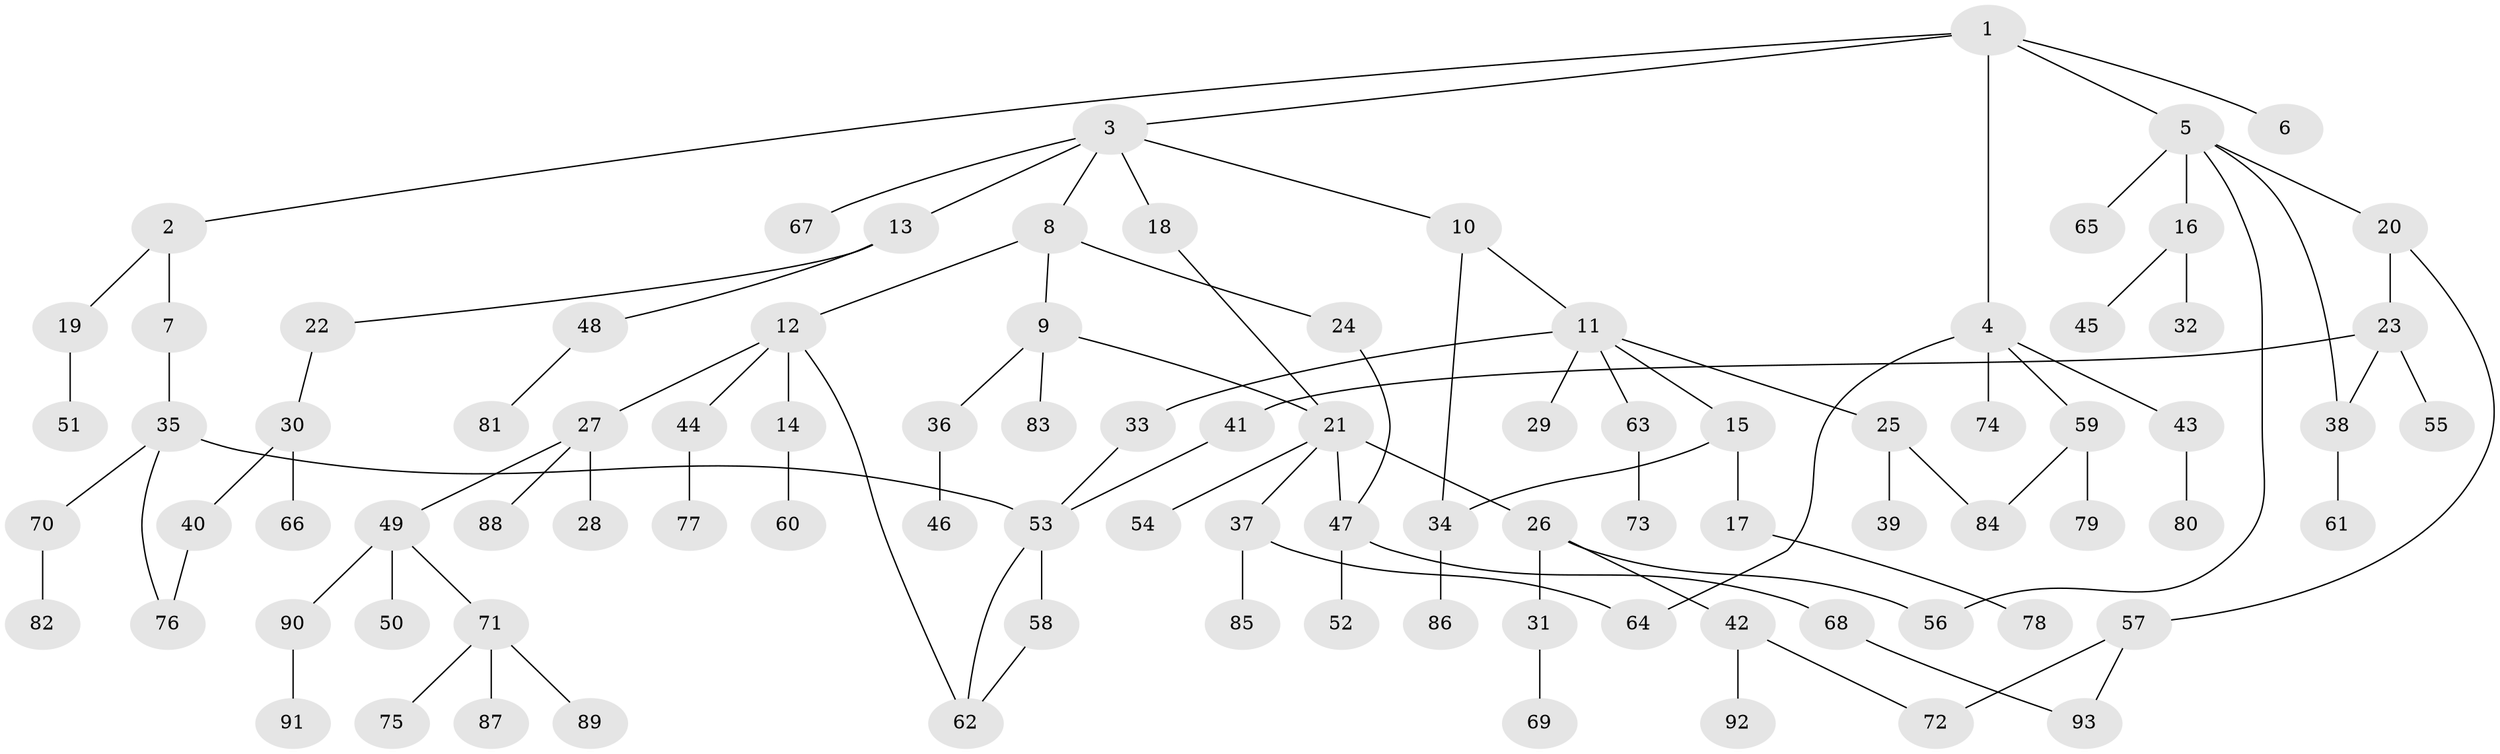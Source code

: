 // Generated by graph-tools (version 1.1) at 2025/49/03/09/25 03:49:25]
// undirected, 93 vertices, 106 edges
graph export_dot {
graph [start="1"]
  node [color=gray90,style=filled];
  1;
  2;
  3;
  4;
  5;
  6;
  7;
  8;
  9;
  10;
  11;
  12;
  13;
  14;
  15;
  16;
  17;
  18;
  19;
  20;
  21;
  22;
  23;
  24;
  25;
  26;
  27;
  28;
  29;
  30;
  31;
  32;
  33;
  34;
  35;
  36;
  37;
  38;
  39;
  40;
  41;
  42;
  43;
  44;
  45;
  46;
  47;
  48;
  49;
  50;
  51;
  52;
  53;
  54;
  55;
  56;
  57;
  58;
  59;
  60;
  61;
  62;
  63;
  64;
  65;
  66;
  67;
  68;
  69;
  70;
  71;
  72;
  73;
  74;
  75;
  76;
  77;
  78;
  79;
  80;
  81;
  82;
  83;
  84;
  85;
  86;
  87;
  88;
  89;
  90;
  91;
  92;
  93;
  1 -- 2;
  1 -- 3;
  1 -- 4;
  1 -- 5;
  1 -- 6;
  2 -- 7;
  2 -- 19;
  3 -- 8;
  3 -- 10;
  3 -- 13;
  3 -- 18;
  3 -- 67;
  4 -- 43;
  4 -- 59;
  4 -- 74;
  4 -- 64;
  5 -- 16;
  5 -- 20;
  5 -- 38;
  5 -- 65;
  5 -- 56;
  7 -- 35;
  8 -- 9;
  8 -- 12;
  8 -- 24;
  9 -- 21;
  9 -- 36;
  9 -- 83;
  10 -- 11;
  10 -- 34;
  11 -- 15;
  11 -- 25;
  11 -- 29;
  11 -- 33;
  11 -- 63;
  12 -- 14;
  12 -- 27;
  12 -- 44;
  12 -- 62;
  13 -- 22;
  13 -- 48;
  14 -- 60;
  15 -- 17;
  15 -- 34;
  16 -- 32;
  16 -- 45;
  17 -- 78;
  18 -- 21;
  19 -- 51;
  20 -- 23;
  20 -- 57;
  21 -- 26;
  21 -- 37;
  21 -- 47;
  21 -- 54;
  22 -- 30;
  23 -- 41;
  23 -- 55;
  23 -- 38;
  24 -- 47;
  25 -- 39;
  25 -- 84;
  26 -- 31;
  26 -- 42;
  26 -- 56;
  27 -- 28;
  27 -- 49;
  27 -- 88;
  30 -- 40;
  30 -- 66;
  31 -- 69;
  33 -- 53;
  34 -- 86;
  35 -- 70;
  35 -- 53;
  35 -- 76;
  36 -- 46;
  37 -- 64;
  37 -- 85;
  38 -- 61;
  40 -- 76;
  41 -- 53;
  42 -- 92;
  42 -- 72;
  43 -- 80;
  44 -- 77;
  47 -- 52;
  47 -- 68;
  48 -- 81;
  49 -- 50;
  49 -- 71;
  49 -- 90;
  53 -- 58;
  53 -- 62;
  57 -- 72;
  57 -- 93;
  58 -- 62;
  59 -- 79;
  59 -- 84;
  63 -- 73;
  68 -- 93;
  70 -- 82;
  71 -- 75;
  71 -- 87;
  71 -- 89;
  90 -- 91;
}
